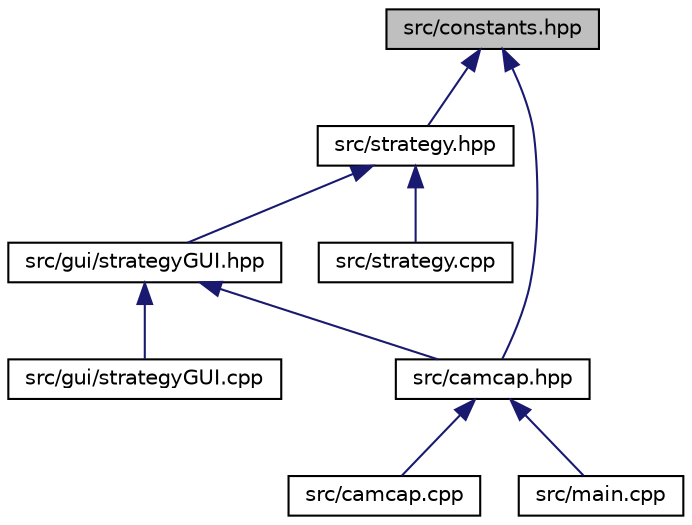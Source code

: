 digraph "src/constants.hpp"
{
 // INTERACTIVE_SVG=YES
  edge [fontname="Helvetica",fontsize="10",labelfontname="Helvetica",labelfontsize="10"];
  node [fontname="Helvetica",fontsize="10",shape=record];
  Node1 [label="src/constants.hpp",height=0.2,width=0.4,color="black", fillcolor="grey75", style="filled", fontcolor="black"];
  Node1 -> Node2 [dir="back",color="midnightblue",fontsize="10",style="solid",fontname="Helvetica"];
  Node2 [label="src/strategy.hpp",height=0.2,width=0.4,color="black", fillcolor="white", style="filled",URL="$strategy_8hpp.html"];
  Node2 -> Node3 [dir="back",color="midnightblue",fontsize="10",style="solid",fontname="Helvetica"];
  Node3 [label="src/gui/strategyGUI.hpp",height=0.2,width=0.4,color="black", fillcolor="white", style="filled",URL="$strategy_g_u_i_8hpp.html"];
  Node3 -> Node4 [dir="back",color="midnightblue",fontsize="10",style="solid",fontname="Helvetica"];
  Node4 [label="src/camcap.hpp",height=0.2,width=0.4,color="black", fillcolor="white", style="filled",URL="$camcap_8hpp.html"];
  Node4 -> Node5 [dir="back",color="midnightblue",fontsize="10",style="solid",fontname="Helvetica"];
  Node5 [label="src/camcap.cpp",height=0.2,width=0.4,color="black", fillcolor="white", style="filled",URL="$camcap_8cpp.html"];
  Node4 -> Node6 [dir="back",color="midnightblue",fontsize="10",style="solid",fontname="Helvetica"];
  Node6 [label="src/main.cpp",height=0.2,width=0.4,color="black", fillcolor="white", style="filled",URL="$main_8cpp.html"];
  Node3 -> Node7 [dir="back",color="midnightblue",fontsize="10",style="solid",fontname="Helvetica"];
  Node7 [label="src/gui/strategyGUI.cpp",height=0.2,width=0.4,color="black", fillcolor="white", style="filled",URL="$strategy_g_u_i_8cpp.html"];
  Node2 -> Node8 [dir="back",color="midnightblue",fontsize="10",style="solid",fontname="Helvetica"];
  Node8 [label="src/strategy.cpp",height=0.2,width=0.4,color="black", fillcolor="white", style="filled",URL="$strategy_8cpp.html"];
  Node1 -> Node4 [dir="back",color="midnightblue",fontsize="10",style="solid",fontname="Helvetica"];
}

